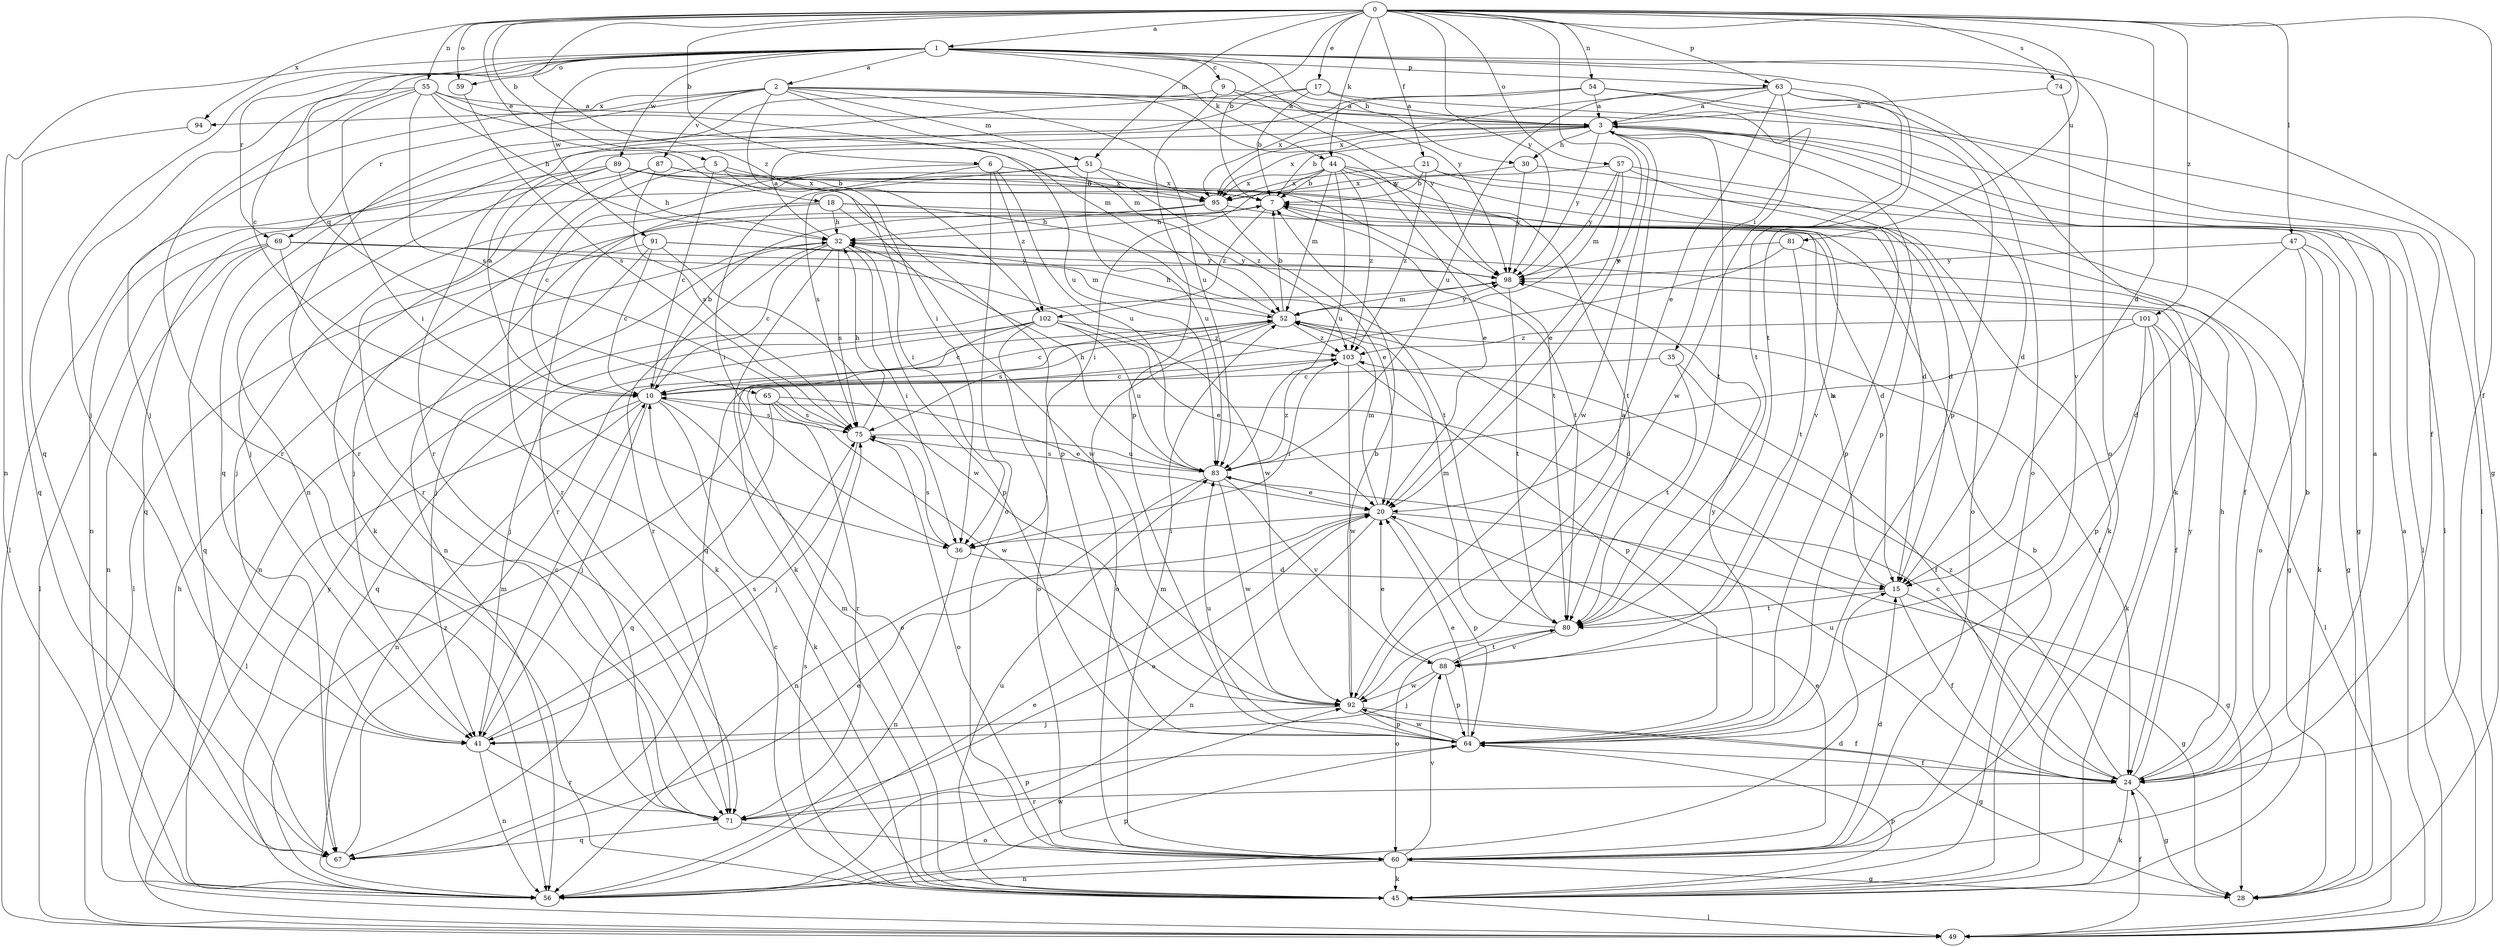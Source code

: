 strict digraph  {
0;
1;
2;
3;
5;
6;
7;
9;
10;
15;
17;
18;
20;
21;
24;
28;
30;
32;
35;
36;
41;
44;
45;
47;
49;
51;
52;
54;
55;
56;
57;
59;
60;
63;
64;
65;
67;
69;
71;
74;
75;
80;
81;
83;
87;
88;
89;
91;
92;
94;
95;
98;
101;
102;
103;
0 -> 1  [label=a];
0 -> 5  [label=b];
0 -> 6  [label=b];
0 -> 7  [label=b];
0 -> 15  [label=d];
0 -> 17  [label=e];
0 -> 18  [label=e];
0 -> 20  [label=e];
0 -> 21  [label=f];
0 -> 24  [label=f];
0 -> 44  [label=k];
0 -> 47  [label=l];
0 -> 51  [label=m];
0 -> 54  [label=n];
0 -> 55  [label=n];
0 -> 57  [label=o];
0 -> 59  [label=o];
0 -> 63  [label=p];
0 -> 74  [label=s];
0 -> 81  [label=u];
0 -> 94  [label=x];
0 -> 98  [label=y];
0 -> 101  [label=z];
0 -> 102  [label=z];
1 -> 2  [label=a];
1 -> 9  [label=c];
1 -> 10  [label=c];
1 -> 28  [label=g];
1 -> 30  [label=h];
1 -> 44  [label=k];
1 -> 56  [label=n];
1 -> 59  [label=o];
1 -> 60  [label=o];
1 -> 63  [label=p];
1 -> 65  [label=q];
1 -> 67  [label=q];
1 -> 69  [label=r];
1 -> 80  [label=t];
1 -> 89  [label=w];
1 -> 91  [label=w];
1 -> 98  [label=y];
2 -> 3  [label=a];
2 -> 35  [label=i];
2 -> 36  [label=i];
2 -> 41  [label=j];
2 -> 51  [label=m];
2 -> 52  [label=m];
2 -> 69  [label=r];
2 -> 83  [label=u];
2 -> 87  [label=v];
2 -> 94  [label=x];
2 -> 98  [label=y];
3 -> 7  [label=b];
3 -> 15  [label=d];
3 -> 30  [label=h];
3 -> 49  [label=l];
3 -> 64  [label=p];
3 -> 80  [label=t];
3 -> 92  [label=w];
3 -> 95  [label=x];
3 -> 98  [label=y];
5 -> 10  [label=c];
5 -> 36  [label=i];
5 -> 71  [label=r];
5 -> 88  [label=v];
5 -> 95  [label=x];
6 -> 10  [label=c];
6 -> 36  [label=i];
6 -> 60  [label=o];
6 -> 83  [label=u];
6 -> 95  [label=x];
6 -> 102  [label=z];
7 -> 32  [label=h];
7 -> 41  [label=j];
7 -> 80  [label=t];
7 -> 102  [label=z];
9 -> 3  [label=a];
9 -> 64  [label=p];
9 -> 71  [label=r];
9 -> 98  [label=y];
10 -> 3  [label=a];
10 -> 7  [label=b];
10 -> 41  [label=j];
10 -> 45  [label=k];
10 -> 49  [label=l];
10 -> 56  [label=n];
10 -> 60  [label=o];
10 -> 75  [label=s];
15 -> 7  [label=b];
15 -> 24  [label=f];
15 -> 28  [label=g];
15 -> 80  [label=t];
17 -> 3  [label=a];
17 -> 7  [label=b];
17 -> 24  [label=f];
17 -> 67  [label=q];
17 -> 71  [label=r];
18 -> 24  [label=f];
18 -> 32  [label=h];
18 -> 41  [label=j];
18 -> 71  [label=r];
18 -> 80  [label=t];
18 -> 92  [label=w];
20 -> 28  [label=g];
20 -> 36  [label=i];
20 -> 52  [label=m];
20 -> 56  [label=n];
20 -> 64  [label=p];
21 -> 7  [label=b];
21 -> 28  [label=g];
21 -> 45  [label=k];
21 -> 95  [label=x];
21 -> 103  [label=z];
24 -> 3  [label=a];
24 -> 7  [label=b];
24 -> 10  [label=c];
24 -> 28  [label=g];
24 -> 32  [label=h];
24 -> 45  [label=k];
24 -> 71  [label=r];
24 -> 83  [label=u];
24 -> 98  [label=y];
24 -> 103  [label=z];
30 -> 60  [label=o];
30 -> 95  [label=x];
30 -> 98  [label=y];
32 -> 3  [label=a];
32 -> 10  [label=c];
32 -> 36  [label=i];
32 -> 41  [label=j];
32 -> 45  [label=k];
32 -> 64  [label=p];
32 -> 71  [label=r];
32 -> 75  [label=s];
32 -> 98  [label=y];
35 -> 10  [label=c];
35 -> 24  [label=f];
35 -> 80  [label=t];
36 -> 15  [label=d];
36 -> 56  [label=n];
36 -> 75  [label=s];
41 -> 10  [label=c];
41 -> 56  [label=n];
41 -> 71  [label=r];
41 -> 75  [label=s];
44 -> 7  [label=b];
44 -> 15  [label=d];
44 -> 20  [label=e];
44 -> 36  [label=i];
44 -> 52  [label=m];
44 -> 80  [label=t];
44 -> 83  [label=u];
44 -> 95  [label=x];
44 -> 103  [label=z];
45 -> 7  [label=b];
45 -> 10  [label=c];
45 -> 49  [label=l];
45 -> 52  [label=m];
45 -> 64  [label=p];
45 -> 75  [label=s];
45 -> 83  [label=u];
47 -> 15  [label=d];
47 -> 28  [label=g];
47 -> 45  [label=k];
47 -> 60  [label=o];
47 -> 98  [label=y];
49 -> 3  [label=a];
49 -> 24  [label=f];
49 -> 32  [label=h];
51 -> 67  [label=q];
51 -> 75  [label=s];
51 -> 83  [label=u];
51 -> 95  [label=x];
51 -> 103  [label=z];
52 -> 7  [label=b];
52 -> 10  [label=c];
52 -> 15  [label=d];
52 -> 24  [label=f];
52 -> 32  [label=h];
52 -> 60  [label=o];
52 -> 75  [label=s];
52 -> 98  [label=y];
52 -> 103  [label=z];
54 -> 3  [label=a];
54 -> 49  [label=l];
54 -> 56  [label=n];
54 -> 64  [label=p];
54 -> 95  [label=x];
55 -> 3  [label=a];
55 -> 32  [label=h];
55 -> 36  [label=i];
55 -> 41  [label=j];
55 -> 52  [label=m];
55 -> 71  [label=r];
55 -> 75  [label=s];
55 -> 83  [label=u];
56 -> 15  [label=d];
56 -> 20  [label=e];
56 -> 64  [label=p];
56 -> 92  [label=w];
56 -> 98  [label=y];
56 -> 103  [label=z];
57 -> 20  [label=e];
57 -> 49  [label=l];
57 -> 52  [label=m];
57 -> 64  [label=p];
57 -> 95  [label=x];
57 -> 98  [label=y];
59 -> 75  [label=s];
60 -> 15  [label=d];
60 -> 20  [label=e];
60 -> 28  [label=g];
60 -> 45  [label=k];
60 -> 52  [label=m];
60 -> 56  [label=n];
60 -> 88  [label=v];
63 -> 3  [label=a];
63 -> 20  [label=e];
63 -> 45  [label=k];
63 -> 60  [label=o];
63 -> 80  [label=t];
63 -> 83  [label=u];
63 -> 92  [label=w];
63 -> 95  [label=x];
64 -> 20  [label=e];
64 -> 24  [label=f];
64 -> 83  [label=u];
64 -> 92  [label=w];
64 -> 98  [label=y];
65 -> 20  [label=e];
65 -> 67  [label=q];
65 -> 71  [label=r];
65 -> 75  [label=s];
65 -> 92  [label=w];
67 -> 20  [label=e];
67 -> 52  [label=m];
69 -> 45  [label=k];
69 -> 49  [label=l];
69 -> 56  [label=n];
69 -> 67  [label=q];
69 -> 92  [label=w];
69 -> 98  [label=y];
71 -> 20  [label=e];
71 -> 60  [label=o];
71 -> 64  [label=p];
71 -> 67  [label=q];
74 -> 3  [label=a];
74 -> 88  [label=v];
75 -> 32  [label=h];
75 -> 41  [label=j];
75 -> 60  [label=o];
75 -> 83  [label=u];
80 -> 52  [label=m];
80 -> 60  [label=o];
80 -> 88  [label=v];
81 -> 28  [label=g];
81 -> 67  [label=q];
81 -> 80  [label=t];
81 -> 98  [label=y];
83 -> 20  [label=e];
83 -> 32  [label=h];
83 -> 56  [label=n];
83 -> 75  [label=s];
83 -> 88  [label=v];
83 -> 92  [label=w];
83 -> 103  [label=z];
87 -> 7  [label=b];
87 -> 15  [label=d];
87 -> 45  [label=k];
87 -> 49  [label=l];
87 -> 75  [label=s];
88 -> 20  [label=e];
88 -> 41  [label=j];
88 -> 64  [label=p];
88 -> 80  [label=t];
88 -> 92  [label=w];
89 -> 7  [label=b];
89 -> 32  [label=h];
89 -> 41  [label=j];
89 -> 56  [label=n];
89 -> 64  [label=p];
89 -> 71  [label=r];
89 -> 80  [label=t];
91 -> 10  [label=c];
91 -> 49  [label=l];
91 -> 52  [label=m];
91 -> 56  [label=n];
91 -> 92  [label=w];
91 -> 98  [label=y];
92 -> 3  [label=a];
92 -> 7  [label=b];
92 -> 24  [label=f];
92 -> 28  [label=g];
92 -> 41  [label=j];
92 -> 64  [label=p];
94 -> 67  [label=q];
95 -> 15  [label=d];
95 -> 20  [label=e];
95 -> 32  [label=h];
95 -> 56  [label=n];
98 -> 52  [label=m];
98 -> 80  [label=t];
101 -> 24  [label=f];
101 -> 45  [label=k];
101 -> 49  [label=l];
101 -> 64  [label=p];
101 -> 83  [label=u];
101 -> 103  [label=z];
102 -> 10  [label=c];
102 -> 20  [label=e];
102 -> 41  [label=j];
102 -> 60  [label=o];
102 -> 67  [label=q];
102 -> 83  [label=u];
102 -> 103  [label=z];
103 -> 10  [label=c];
103 -> 36  [label=i];
103 -> 64  [label=p];
103 -> 92  [label=w];
}
